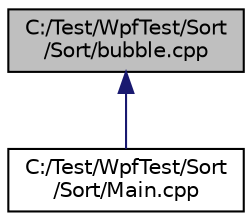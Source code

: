 digraph "C:/Test/WpfTest/Sort/Sort/bubble.cpp"
{
  edge [fontname="Helvetica",fontsize="10",labelfontname="Helvetica",labelfontsize="10"];
  node [fontname="Helvetica",fontsize="10",shape=record];
  Node1 [label="C:/Test/WpfTest/Sort\l/Sort/bubble.cpp",height=0.2,width=0.4,color="black", fillcolor="grey75", style="filled" fontcolor="black"];
  Node1 -> Node2 [dir="back",color="midnightblue",fontsize="10",style="solid",fontname="Helvetica"];
  Node2 [label="C:/Test/WpfTest/Sort\l/Sort/Main.cpp",height=0.2,width=0.4,color="black", fillcolor="white", style="filled",URL="$_main_8cpp.html"];
}
